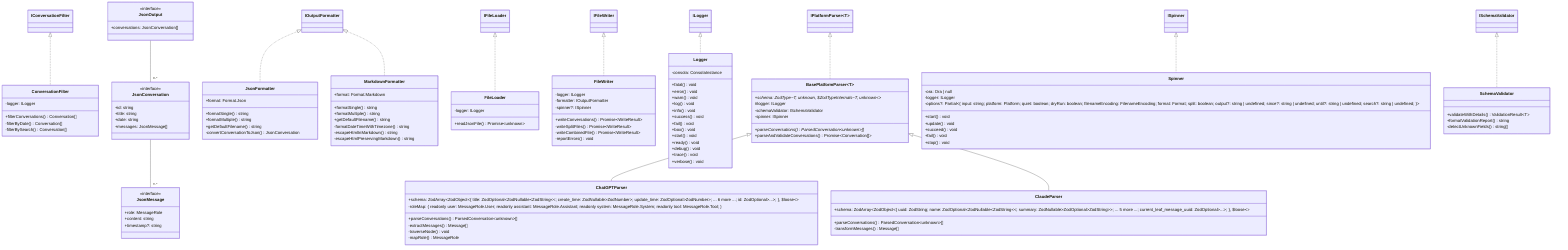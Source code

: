 classDiagram
direction TB

class ConversationFilter{
            -logger: ILogger
            +filterConversations() Conversation[]
-filterByDate() Conversation[]
-filterBySearch() Conversation[]
        }
IConversationFilter<|..ConversationFilter
class JsonFormatter{
            +format: Format.Json
            +formatSingle() string
+formatMultiple() string
+getDefaultFilename() string
-convertConversationToJson() JsonConversation
        }
class JsonOutput {
            <<interface>>
            +conversations: JsonConversation[]
            
        }
class JsonConversation {
            <<interface>>
            +id: string
+title: string
+date: string
+messages: JsonMessage[]
            
        }
class JsonMessage {
            <<interface>>
            +role: MessageRole
+content: string
+timestamp?: string
            
        }
IOutputFormatter<|..JsonFormatter
JsonOutput  -- "0..*" JsonConversation
JsonConversation  -- "0..*" JsonMessage
class MarkdownFormatter{
            +format: Format.Markdown
            +formatSingle() string
+formatMultiple() string
+getDefaultFilename() string
-formatDateTimeWithTimezone() string
-escapeHtmlInMarkdown() string
-escapeHtmlPreservingMarkdown() string
        }
IOutputFormatter<|..MarkdownFormatter
class FileLoader{
            -logger: ILogger
            +readJsonFile() Promise~unknown~
        }
IFileLoader<|..FileLoader
class FileWriter{
            -logger: ILogger
-formatter: IOutputFormatter
-spinner?: ISpinner
            +writeConversations() Promise~WriteResult~
-writeSplitFiles() Promise~WriteResult~
-writeCombinedFile() Promise~WriteResult~
-reportErrors() void
        }
IFileWriter<|..FileWriter
class Logger{
            -consola: ConsolaInstance
            +fatal() void
+error() void
+warn() void
+log() void
+info() void
+success() void
+fail() void
+box() void
+start() void
+ready() void
+debug() void
+trace() void
+verbose() void
        }
ILogger<|..Logger
class BasePlatformParser~T~{
            +schema: ZodType~T, unknown, $ZodTypeInternals~T, unknown~~*
#logger: ILogger
-schemaValidator: ISchemaValidator
-spinner: ISpinner
            +parseConversations() ParsedConversation~unknown~[]*
+parseAndValidateConversations() Promise~Conversation[]~
        }
IPlatformParser~T~<|..BasePlatformParser~T~
class Spinner{
            -ora: Ora | null
-logger: ILogger
-options?: Partial~#123; input: string; platform: Platform; quiet: boolean; dryRun: boolean; filenameEncoding: FilenameEncoding; format: Format; split: boolean; output?: string | undefined; since?: string | undefined; until?: string | undefined; search?: string | undefined; #125;~
            +start() void
+update() void
+succeed() void
+fail() void
+stop() void
        }
ISpinner<|..Spinner
class SchemaValidator{
            
            +validateWithDetails() ValidationResult~T~
+formatValidationReport() string
-detectUnknownFields() string[]
        }
ISchemaValidator<|..SchemaValidator
class ChatGPTParser{
            +schema: ZodArray~ZodObject~#123; title: ZodOptional~ZodNullable~ZodString~~; create_time: ZodNullable~ZodNumber~; update_time: ZodOptional~ZodNumber~; ... 6 more ...; id: ZodOptional~...~; #125;, $loose~~
-roleMap: #123; readonly user: MessageRole.User; readonly assistant: MessageRole.Assistant; readonly system: MessageRole.System; readonly tool: MessageRole.Tool; #125;
            +parseConversations() ParsedConversation~unknown~[]
-extractMessages() Message[]
-traverseNode() void
-mapRole() MessageRole
        }
BasePlatformParser~T~<|--ChatGPTParser
class ClaudeParser{
            +schema: ZodArray~ZodObject~#123; uuid: ZodString; name: ZodOptional~ZodNullable~ZodString~~; summary: ZodNullable~ZodOptional~ZodString~~; ... 5 more ...; current_leaf_message_uuid: ZodOptional~...~; #125;, $loose~~
            +parseConversations() ParsedConversation~unknown~[]
-transformMessages() Message[]
        }
BasePlatformParser~T~<|--ClaudeParser